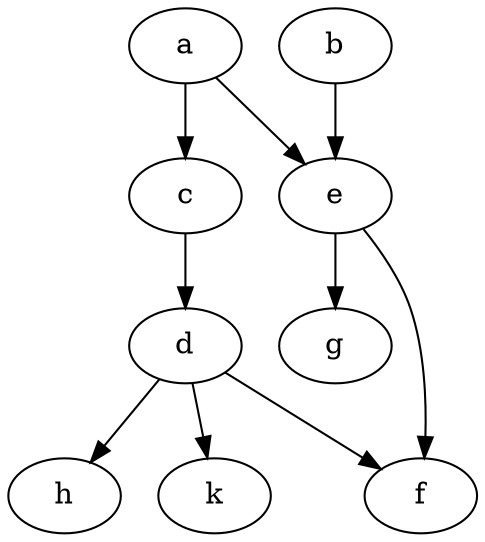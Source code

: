 digraph "R" {
	a [Weight=3];
	b [Weight=2];
	c [Weight=5];
    d [Weight=1];
    e [Weight=6];
    f [Weight=1];
    g [Weight=2];
   	a->c [Weight=2];
   	a->e [Weight=5];
   	b->e [Weight=3];
   	c->d [Weight=7];
   	e->f [Weight=1];
   	e->g [Weight=7];
   	d->f [Weight=2];
   	d->h [Weight=4];
   	d->k [Weight=6];
}
